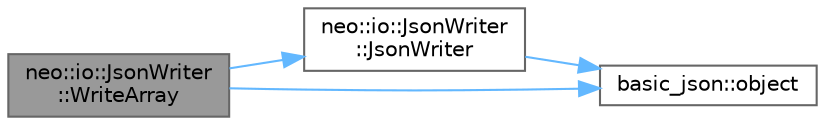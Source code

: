 digraph "neo::io::JsonWriter::WriteArray"
{
 // LATEX_PDF_SIZE
  bgcolor="transparent";
  edge [fontname=Helvetica,fontsize=10,labelfontname=Helvetica,labelfontsize=10];
  node [fontname=Helvetica,fontsize=10,shape=box,height=0.2,width=0.4];
  rankdir="LR";
  Node1 [id="Node000001",label="neo::io::JsonWriter\l::WriteArray",height=0.2,width=0.4,color="gray40", fillcolor="grey60", style="filled", fontcolor="black",tooltip="Writes an array to the JSON."];
  Node1 -> Node2 [id="edge1_Node000001_Node000002",color="steelblue1",style="solid",tooltip=" "];
  Node2 [id="Node000002",label="neo::io::JsonWriter\l::JsonWriter",height=0.2,width=0.4,color="grey40", fillcolor="white", style="filled",URL="$classneo_1_1io_1_1_json_writer.html#a44f3d134b37b1d41662ef15d1fe8f1a8",tooltip="Constructs a JsonWriter that writes to a new JSON object."];
  Node2 -> Node3 [id="edge2_Node000002_Node000003",color="steelblue1",style="solid",tooltip=" "];
  Node3 [id="Node000003",label="basic_json::object",height=0.2,width=0.4,color="grey40", fillcolor="white", style="filled",URL="$classbasic__json.html#a50a0e8dacc0f4aa12162da666595e6fd",tooltip="explicitly create an object from an initializer list"];
  Node1 -> Node3 [id="edge3_Node000001_Node000003",color="steelblue1",style="solid",tooltip=" "];
}
